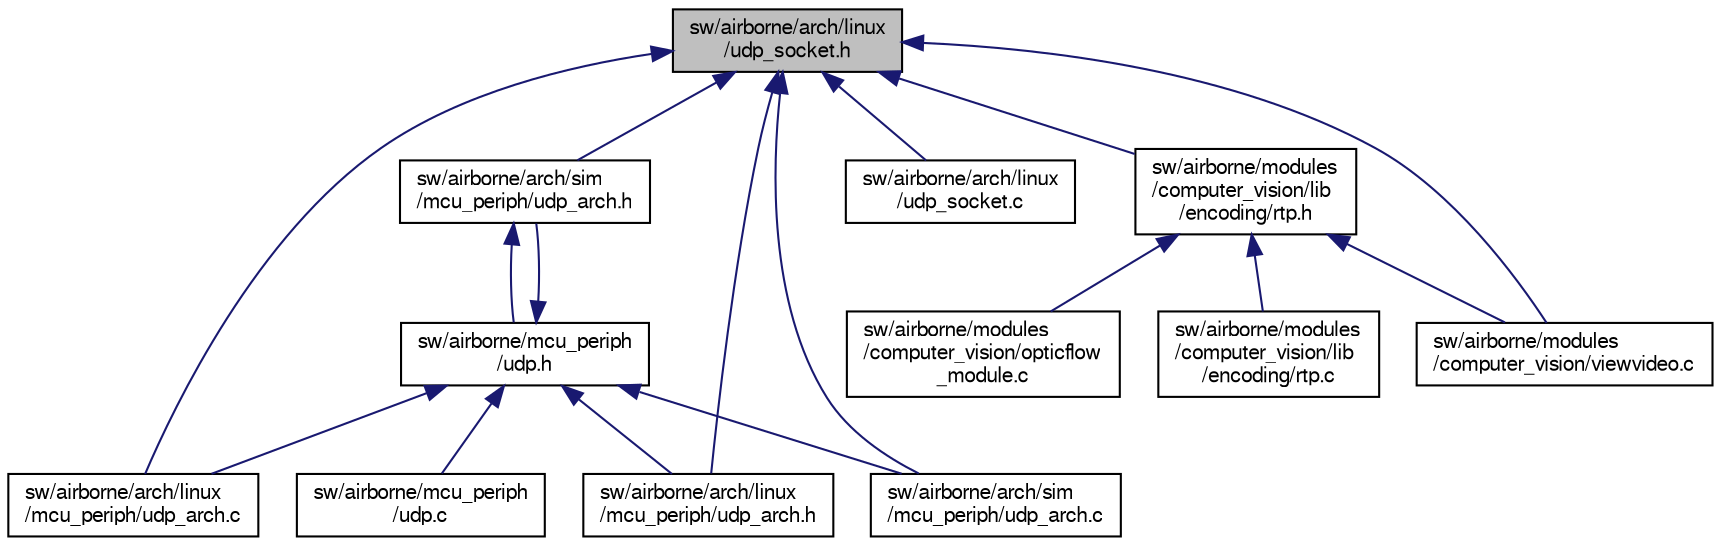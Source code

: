 digraph "sw/airborne/arch/linux/udp_socket.h"
{
  edge [fontname="FreeSans",fontsize="10",labelfontname="FreeSans",labelfontsize="10"];
  node [fontname="FreeSans",fontsize="10",shape=record];
  Node1 [label="sw/airborne/arch/linux\l/udp_socket.h",height=0.2,width=0.4,color="black", fillcolor="grey75", style="filled", fontcolor="black"];
  Node1 -> Node2 [dir="back",color="midnightblue",fontsize="10",style="solid",fontname="FreeSans"];
  Node2 [label="sw/airborne/arch/linux\l/mcu_periph/udp_arch.c",height=0.2,width=0.4,color="black", fillcolor="white", style="filled",URL="$linux_2mcu__periph_2udp__arch_8c.html",tooltip="linux UDP handling "];
  Node1 -> Node3 [dir="back",color="midnightblue",fontsize="10",style="solid",fontname="FreeSans"];
  Node3 [label="sw/airborne/arch/linux\l/mcu_periph/udp_arch.h",height=0.2,width=0.4,color="black", fillcolor="white", style="filled",URL="$linux_2mcu__periph_2udp__arch_8h.html",tooltip="linux UDP handling "];
  Node1 -> Node4 [dir="back",color="midnightblue",fontsize="10",style="solid",fontname="FreeSans"];
  Node4 [label="sw/airborne/arch/linux\l/udp_socket.c",height=0.2,width=0.4,color="black", fillcolor="white", style="filled",URL="$udp__socket_8c.html",tooltip="Easily create and use UDP sockets. "];
  Node1 -> Node5 [dir="back",color="midnightblue",fontsize="10",style="solid",fontname="FreeSans"];
  Node5 [label="sw/airborne/arch/sim\l/mcu_periph/udp_arch.c",height=0.2,width=0.4,color="black", fillcolor="white", style="filled",URL="$sim_2mcu__periph_2udp__arch_8c.html"];
  Node1 -> Node6 [dir="back",color="midnightblue",fontsize="10",style="solid",fontname="FreeSans"];
  Node6 [label="sw/airborne/arch/sim\l/mcu_periph/udp_arch.h",height=0.2,width=0.4,color="black", fillcolor="white", style="filled",URL="$sim_2mcu__periph_2udp__arch_8h.html"];
  Node6 -> Node7 [dir="back",color="midnightblue",fontsize="10",style="solid",fontname="FreeSans"];
  Node7 [label="sw/airborne/mcu_periph\l/udp.h",height=0.2,width=0.4,color="black", fillcolor="white", style="filled",URL="$udp_8h.html",tooltip="arch independent UDP API "];
  Node7 -> Node2 [dir="back",color="midnightblue",fontsize="10",style="solid",fontname="FreeSans"];
  Node7 -> Node3 [dir="back",color="midnightblue",fontsize="10",style="solid",fontname="FreeSans"];
  Node7 -> Node5 [dir="back",color="midnightblue",fontsize="10",style="solid",fontname="FreeSans"];
  Node7 -> Node6 [dir="back",color="midnightblue",fontsize="10",style="solid",fontname="FreeSans"];
  Node7 -> Node8 [dir="back",color="midnightblue",fontsize="10",style="solid",fontname="FreeSans"];
  Node8 [label="sw/airborne/mcu_periph\l/udp.c",height=0.2,width=0.4,color="black", fillcolor="white", style="filled",URL="$udp_8c.html",tooltip="arch independent UDP API "];
  Node1 -> Node9 [dir="back",color="midnightblue",fontsize="10",style="solid",fontname="FreeSans"];
  Node9 [label="sw/airborne/modules\l/computer_vision/lib\l/encoding/rtp.h",height=0.2,width=0.4,color="black", fillcolor="white", style="filled",URL="$rtp_8h.html",tooltip="Encodes a video stream with RTP Format 26 (Motion JPEG) "];
  Node9 -> Node10 [dir="back",color="midnightblue",fontsize="10",style="solid",fontname="FreeSans"];
  Node10 [label="sw/airborne/modules\l/computer_vision/lib\l/encoding/rtp.c",height=0.2,width=0.4,color="black", fillcolor="white", style="filled",URL="$rtp_8c.html",tooltip="Encodes a vide stream with RTP (JPEG) "];
  Node9 -> Node11 [dir="back",color="midnightblue",fontsize="10",style="solid",fontname="FreeSans"];
  Node11 [label="sw/airborne/modules\l/computer_vision/opticflow\l_module.c",height=0.2,width=0.4,color="black", fillcolor="white", style="filled",URL="$opticflow__module_8c.html",tooltip="Optical-flow estimation module. "];
  Node9 -> Node12 [dir="back",color="midnightblue",fontsize="10",style="solid",fontname="FreeSans"];
  Node12 [label="sw/airborne/modules\l/computer_vision/viewvideo.c",height=0.2,width=0.4,color="black", fillcolor="white", style="filled",URL="$viewvideo_8c.html",tooltip="Get live images from a RTP/UDP stream and save pictures on internal memory. "];
  Node1 -> Node12 [dir="back",color="midnightblue",fontsize="10",style="solid",fontname="FreeSans"];
}
